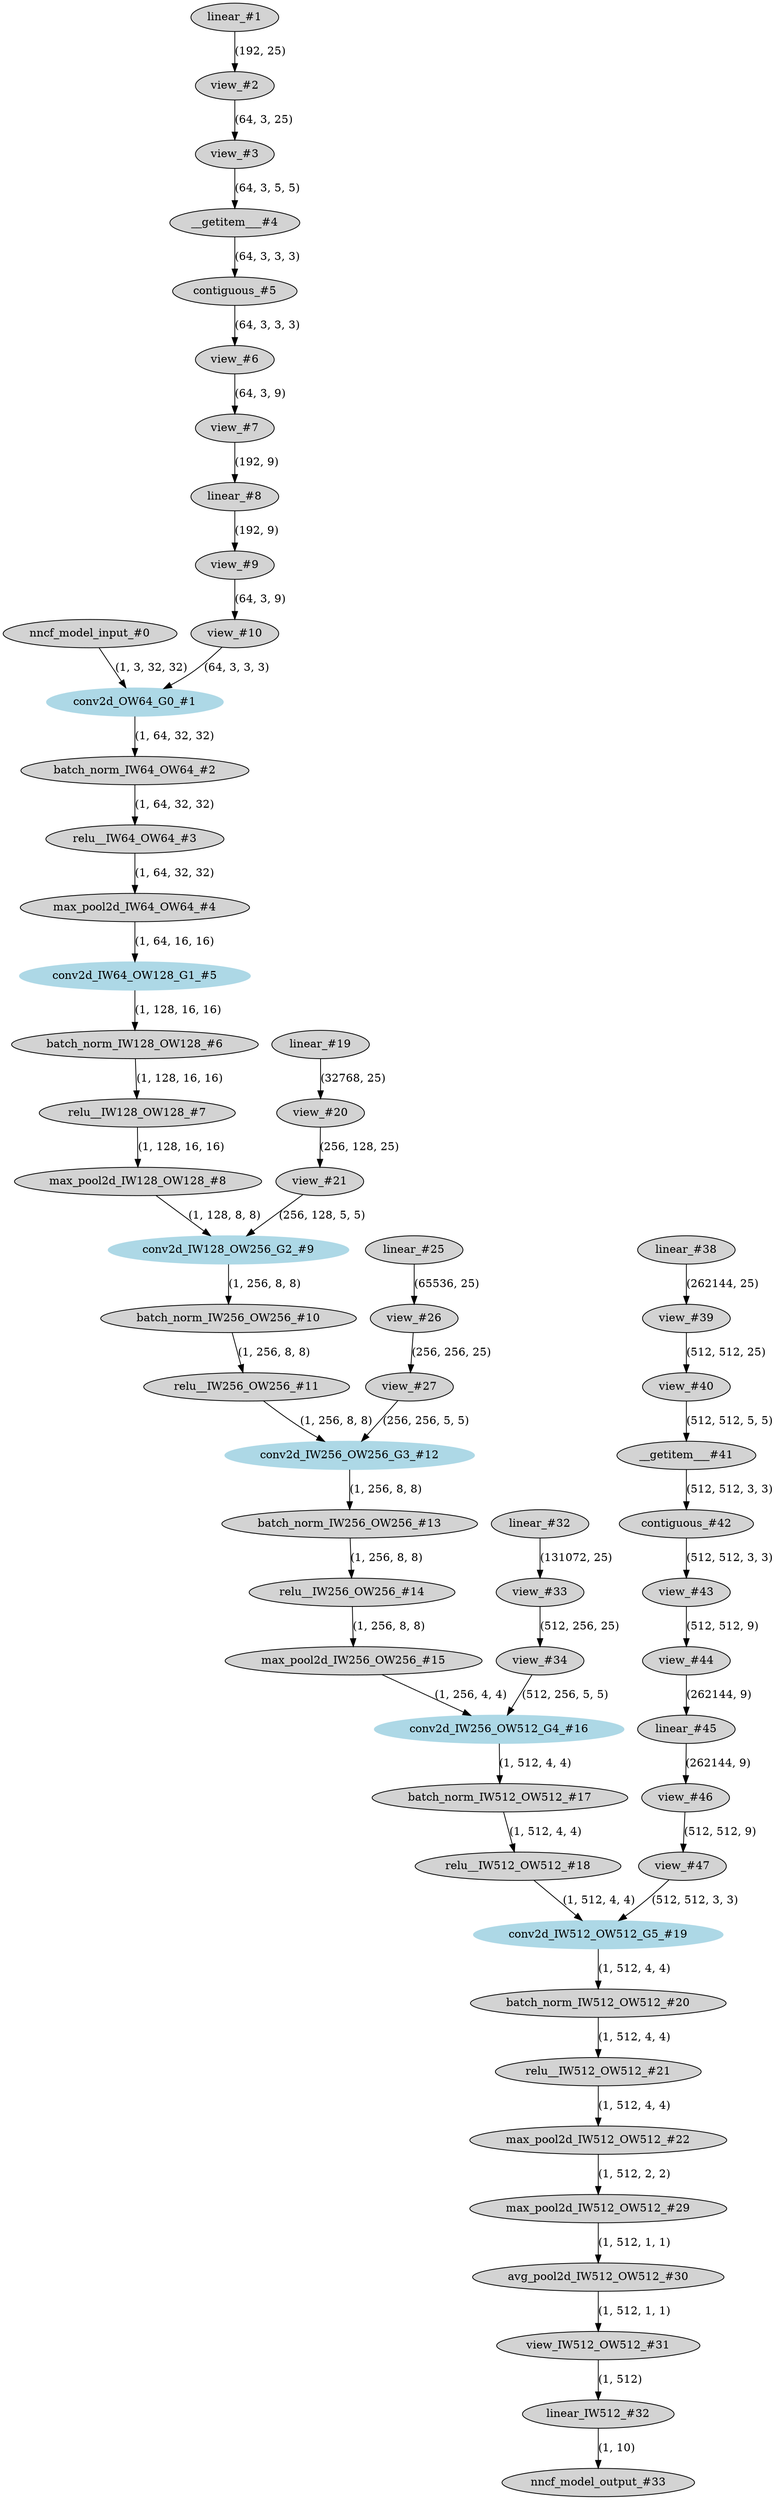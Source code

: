 strict digraph  {
"0 /nncf_model_input_0" [id=0, label="nncf_model_input_#0", style=filled, type=nncf_model_input];
"1 VGG11_K7/Sequential[features]/NNCFConv2d[0]/ModuleDict[pre_ops]/UpdateWeight[3]/ElasticKernelConv2DOp[op]/linear_0" [id=1, label="linear_#1", style=filled, type=linear];
"2 VGG11_K7/Sequential[features]/NNCFConv2d[0]/ModuleDict[pre_ops]/UpdateWeight[3]/ElasticKernelConv2DOp[op]/view_0" [id=2, label="view_#2", style=filled, type=view];
"3 VGG11_K7/Sequential[features]/NNCFConv2d[0]/ModuleDict[pre_ops]/UpdateWeight[3]/ElasticKernelConv2DOp[op]/view_1" [id=3, label="view_#3", style=filled, type=view];
"4 VGG11_K7/Sequential[features]/NNCFConv2d[0]/ModuleDict[pre_ops]/UpdateWeight[3]/ElasticKernelConv2DOp[op]/__getitem___0" [id=4, label="__getitem___#4", style=filled, type=__getitem__];
"5 VGG11_K7/Sequential[features]/NNCFConv2d[0]/ModuleDict[pre_ops]/UpdateWeight[3]/ElasticKernelConv2DOp[op]/contiguous_0" [id=5, label="contiguous_#5", style=filled, type=contiguous];
"6 VGG11_K7/Sequential[features]/NNCFConv2d[0]/ModuleDict[pre_ops]/UpdateWeight[3]/ElasticKernelConv2DOp[op]/view_2" [id=6, label="view_#6", style=filled, type=view];
"7 VGG11_K7/Sequential[features]/NNCFConv2d[0]/ModuleDict[pre_ops]/UpdateWeight[3]/ElasticKernelConv2DOp[op]/view_3" [id=7, label="view_#7", style=filled, type=view];
"8 VGG11_K7/Sequential[features]/NNCFConv2d[0]/ModuleDict[pre_ops]/UpdateWeight[3]/ElasticKernelConv2DOp[op]/linear_1" [id=8, label="linear_#8", style=filled, type=linear];
"9 VGG11_K7/Sequential[features]/NNCFConv2d[0]/ModuleDict[pre_ops]/UpdateWeight[3]/ElasticKernelConv2DOp[op]/view_4" [id=9, label="view_#9", style=filled, type=view];
"10 VGG11_K7/Sequential[features]/NNCFConv2d[0]/ModuleDict[pre_ops]/UpdateWeight[3]/ElasticKernelConv2DOp[op]/view_5" [id=10, label="view_#10", style=filled, type=view];
"11 VGG11_K7/Sequential[features]/NNCFConv2d[0]/conv2d_0" [color=lightblue, id=11, label="conv2d_OW64_G0_#1", style=filled, type=conv2d];
"12 VGG11_K7/Sequential[features]/NNCFBatchNorm2d[1]/batch_norm_0" [id=12, label="batch_norm_IW64_OW64_#2", style=filled, type=batch_norm];
"13 VGG11_K7/Sequential[features]/ReLU[2]/relu__0" [id=13, label="relu__IW64_OW64_#3", style=filled, type=relu_];
"14 VGG11_K7/Sequential[features]/MaxPool2d[3]/max_pool2d_0" [id=14, label="max_pool2d_IW64_OW64_#4", style=filled, type=max_pool2d];
"15 VGG11_K7/Sequential[features]/NNCFConv2d[4]/conv2d_0" [color=lightblue, id=15, label="conv2d_IW64_OW128_G1_#5", style=filled, type=conv2d];
"16 VGG11_K7/Sequential[features]/NNCFBatchNorm2d[5]/batch_norm_0" [id=16, label="batch_norm_IW128_OW128_#6", style=filled, type=batch_norm];
"17 VGG11_K7/Sequential[features]/ReLU[6]/relu__0" [id=17, label="relu__IW128_OW128_#7", style=filled, type=relu_];
"18 VGG11_K7/Sequential[features]/MaxPool2d[7]/max_pool2d_0" [id=18, label="max_pool2d_IW128_OW128_#8", style=filled, type=max_pool2d];
"19 VGG11_K7/Sequential[features]/NNCFConv2d[8]/ModuleDict[pre_ops]/UpdateWeight[3]/ElasticKernelConv2DOp[op]/linear_0" [id=19, label="linear_#19", style=filled, type=linear];
"20 VGG11_K7/Sequential[features]/NNCFConv2d[8]/ModuleDict[pre_ops]/UpdateWeight[3]/ElasticKernelConv2DOp[op]/view_0" [id=20, label="view_#20", style=filled, type=view];
"21 VGG11_K7/Sequential[features]/NNCFConv2d[8]/ModuleDict[pre_ops]/UpdateWeight[3]/ElasticKernelConv2DOp[op]/view_1" [id=21, label="view_#21", style=filled, type=view];
"22 VGG11_K7/Sequential[features]/NNCFConv2d[8]/conv2d_0" [color=lightblue, id=22, label="conv2d_IW128_OW256_G2_#9", style=filled, type=conv2d];
"23 VGG11_K7/Sequential[features]/NNCFBatchNorm2d[9]/batch_norm_0" [id=23, label="batch_norm_IW256_OW256_#10", style=filled, type=batch_norm];
"24 VGG11_K7/Sequential[features]/ReLU[10]/relu__0" [id=24, label="relu__IW256_OW256_#11", style=filled, type=relu_];
"25 VGG11_K7/Sequential[features]/NNCFConv2d[11]/ModuleDict[pre_ops]/UpdateWeight[3]/ElasticKernelConv2DOp[op]/linear_0" [id=25, label="linear_#25", style=filled, type=linear];
"26 VGG11_K7/Sequential[features]/NNCFConv2d[11]/ModuleDict[pre_ops]/UpdateWeight[3]/ElasticKernelConv2DOp[op]/view_0" [id=26, label="view_#26", style=filled, type=view];
"27 VGG11_K7/Sequential[features]/NNCFConv2d[11]/ModuleDict[pre_ops]/UpdateWeight[3]/ElasticKernelConv2DOp[op]/view_1" [id=27, label="view_#27", style=filled, type=view];
"28 VGG11_K7/Sequential[features]/NNCFConv2d[11]/conv2d_0" [color=lightblue, id=28, label="conv2d_IW256_OW256_G3_#12", style=filled, type=conv2d];
"29 VGG11_K7/Sequential[features]/NNCFBatchNorm2d[12]/batch_norm_0" [id=29, label="batch_norm_IW256_OW256_#13", style=filled, type=batch_norm];
"30 VGG11_K7/Sequential[features]/ReLU[13]/relu__0" [id=30, label="relu__IW256_OW256_#14", style=filled, type=relu_];
"31 VGG11_K7/Sequential[features]/MaxPool2d[14]/max_pool2d_0" [id=31, label="max_pool2d_IW256_OW256_#15", style=filled, type=max_pool2d];
"32 VGG11_K7/Sequential[features]/NNCFConv2d[15]/ModuleDict[pre_ops]/UpdateWeight[3]/ElasticKernelConv2DOp[op]/linear_0" [id=32, label="linear_#32", style=filled, type=linear];
"33 VGG11_K7/Sequential[features]/NNCFConv2d[15]/ModuleDict[pre_ops]/UpdateWeight[3]/ElasticKernelConv2DOp[op]/view_0" [id=33, label="view_#33", style=filled, type=view];
"34 VGG11_K7/Sequential[features]/NNCFConv2d[15]/ModuleDict[pre_ops]/UpdateWeight[3]/ElasticKernelConv2DOp[op]/view_1" [id=34, label="view_#34", style=filled, type=view];
"35 VGG11_K7/Sequential[features]/NNCFConv2d[15]/conv2d_0" [color=lightblue, id=35, label="conv2d_IW256_OW512_G4_#16", style=filled, type=conv2d];
"36 VGG11_K7/Sequential[features]/NNCFBatchNorm2d[16]/batch_norm_0" [id=36, label="batch_norm_IW512_OW512_#17", style=filled, type=batch_norm];
"37 VGG11_K7/Sequential[features]/ReLU[17]/relu__0" [id=37, label="relu__IW512_OW512_#18", style=filled, type=relu_];
"38 VGG11_K7/Sequential[features]/NNCFConv2d[18]/ModuleDict[pre_ops]/UpdateWeight[3]/ElasticKernelConv2DOp[op]/linear_0" [id=38, label="linear_#38", style=filled, type=linear];
"39 VGG11_K7/Sequential[features]/NNCFConv2d[18]/ModuleDict[pre_ops]/UpdateWeight[3]/ElasticKernelConv2DOp[op]/view_0" [id=39, label="view_#39", style=filled, type=view];
"40 VGG11_K7/Sequential[features]/NNCFConv2d[18]/ModuleDict[pre_ops]/UpdateWeight[3]/ElasticKernelConv2DOp[op]/view_1" [id=40, label="view_#40", style=filled, type=view];
"41 VGG11_K7/Sequential[features]/NNCFConv2d[18]/ModuleDict[pre_ops]/UpdateWeight[3]/ElasticKernelConv2DOp[op]/__getitem___0" [id=41, label="__getitem___#41", style=filled, type=__getitem__];
"42 VGG11_K7/Sequential[features]/NNCFConv2d[18]/ModuleDict[pre_ops]/UpdateWeight[3]/ElasticKernelConv2DOp[op]/contiguous_0" [id=42, label="contiguous_#42", style=filled, type=contiguous];
"43 VGG11_K7/Sequential[features]/NNCFConv2d[18]/ModuleDict[pre_ops]/UpdateWeight[3]/ElasticKernelConv2DOp[op]/view_2" [id=43, label="view_#43", style=filled, type=view];
"44 VGG11_K7/Sequential[features]/NNCFConv2d[18]/ModuleDict[pre_ops]/UpdateWeight[3]/ElasticKernelConv2DOp[op]/view_3" [id=44, label="view_#44", style=filled, type=view];
"45 VGG11_K7/Sequential[features]/NNCFConv2d[18]/ModuleDict[pre_ops]/UpdateWeight[3]/ElasticKernelConv2DOp[op]/linear_1" [id=45, label="linear_#45", style=filled, type=linear];
"46 VGG11_K7/Sequential[features]/NNCFConv2d[18]/ModuleDict[pre_ops]/UpdateWeight[3]/ElasticKernelConv2DOp[op]/view_4" [id=46, label="view_#46", style=filled, type=view];
"47 VGG11_K7/Sequential[features]/NNCFConv2d[18]/ModuleDict[pre_ops]/UpdateWeight[3]/ElasticKernelConv2DOp[op]/view_5" [id=47, label="view_#47", style=filled, type=view];
"48 VGG11_K7/Sequential[features]/NNCFConv2d[18]/conv2d_0" [color=lightblue, id=48, label="conv2d_IW512_OW512_G5_#19", style=filled, type=conv2d];
"49 VGG11_K7/Sequential[features]/NNCFBatchNorm2d[19]/batch_norm_0" [id=49, label="batch_norm_IW512_OW512_#20", style=filled, type=batch_norm];
"50 VGG11_K7/Sequential[features]/ReLU[20]/relu__0" [id=50, label="relu__IW512_OW512_#21", style=filled, type=relu_];
"51 VGG11_K7/Sequential[features]/MaxPool2d[21]/max_pool2d_0" [id=51, label="max_pool2d_IW512_OW512_#22", style=filled, type=max_pool2d];
"52 VGG11_K7/Sequential[features]/MaxPool2d[28]/max_pool2d_0" [id=52, label="max_pool2d_IW512_OW512_#29", style=filled, type=max_pool2d];
"53 VGG11_K7/Sequential[features]/AvgPool2d[29]/avg_pool2d_0" [id=53, label="avg_pool2d_IW512_OW512_#30", style=filled, type=avg_pool2d];
"54 VGG11_K7/view_0" [id=54, label="view_IW512_OW512_#31", style=filled, type=view];
"55 VGG11_K7/NNCFLinear[classifier]/linear_0" [id=55, label="linear_IW512_#32", style=filled, type=linear];
"56 /nncf_model_output_0" [id=56, label="nncf_model_output_#33", style=filled, type=nncf_model_output];
"0 /nncf_model_input_0" -> "11 VGG11_K7/Sequential[features]/NNCFConv2d[0]/conv2d_0"  [label="(1, 3, 32, 32)", style=solid];
"1 VGG11_K7/Sequential[features]/NNCFConv2d[0]/ModuleDict[pre_ops]/UpdateWeight[3]/ElasticKernelConv2DOp[op]/linear_0" -> "2 VGG11_K7/Sequential[features]/NNCFConv2d[0]/ModuleDict[pre_ops]/UpdateWeight[3]/ElasticKernelConv2DOp[op]/view_0"  [label="(192, 25)", style=solid];
"2 VGG11_K7/Sequential[features]/NNCFConv2d[0]/ModuleDict[pre_ops]/UpdateWeight[3]/ElasticKernelConv2DOp[op]/view_0" -> "3 VGG11_K7/Sequential[features]/NNCFConv2d[0]/ModuleDict[pre_ops]/UpdateWeight[3]/ElasticKernelConv2DOp[op]/view_1"  [label="(64, 3, 25)", style=solid];
"3 VGG11_K7/Sequential[features]/NNCFConv2d[0]/ModuleDict[pre_ops]/UpdateWeight[3]/ElasticKernelConv2DOp[op]/view_1" -> "4 VGG11_K7/Sequential[features]/NNCFConv2d[0]/ModuleDict[pre_ops]/UpdateWeight[3]/ElasticKernelConv2DOp[op]/__getitem___0"  [label="(64, 3, 5, 5)", style=solid];
"4 VGG11_K7/Sequential[features]/NNCFConv2d[0]/ModuleDict[pre_ops]/UpdateWeight[3]/ElasticKernelConv2DOp[op]/__getitem___0" -> "5 VGG11_K7/Sequential[features]/NNCFConv2d[0]/ModuleDict[pre_ops]/UpdateWeight[3]/ElasticKernelConv2DOp[op]/contiguous_0"  [label="(64, 3, 3, 3)", style=solid];
"5 VGG11_K7/Sequential[features]/NNCFConv2d[0]/ModuleDict[pre_ops]/UpdateWeight[3]/ElasticKernelConv2DOp[op]/contiguous_0" -> "6 VGG11_K7/Sequential[features]/NNCFConv2d[0]/ModuleDict[pre_ops]/UpdateWeight[3]/ElasticKernelConv2DOp[op]/view_2"  [label="(64, 3, 3, 3)", style=solid];
"6 VGG11_K7/Sequential[features]/NNCFConv2d[0]/ModuleDict[pre_ops]/UpdateWeight[3]/ElasticKernelConv2DOp[op]/view_2" -> "7 VGG11_K7/Sequential[features]/NNCFConv2d[0]/ModuleDict[pre_ops]/UpdateWeight[3]/ElasticKernelConv2DOp[op]/view_3"  [label="(64, 3, 9)", style=solid];
"7 VGG11_K7/Sequential[features]/NNCFConv2d[0]/ModuleDict[pre_ops]/UpdateWeight[3]/ElasticKernelConv2DOp[op]/view_3" -> "8 VGG11_K7/Sequential[features]/NNCFConv2d[0]/ModuleDict[pre_ops]/UpdateWeight[3]/ElasticKernelConv2DOp[op]/linear_1"  [label="(192, 9)", style=solid];
"8 VGG11_K7/Sequential[features]/NNCFConv2d[0]/ModuleDict[pre_ops]/UpdateWeight[3]/ElasticKernelConv2DOp[op]/linear_1" -> "9 VGG11_K7/Sequential[features]/NNCFConv2d[0]/ModuleDict[pre_ops]/UpdateWeight[3]/ElasticKernelConv2DOp[op]/view_4"  [label="(192, 9)", style=solid];
"9 VGG11_K7/Sequential[features]/NNCFConv2d[0]/ModuleDict[pre_ops]/UpdateWeight[3]/ElasticKernelConv2DOp[op]/view_4" -> "10 VGG11_K7/Sequential[features]/NNCFConv2d[0]/ModuleDict[pre_ops]/UpdateWeight[3]/ElasticKernelConv2DOp[op]/view_5"  [label="(64, 3, 9)", style=solid];
"10 VGG11_K7/Sequential[features]/NNCFConv2d[0]/ModuleDict[pre_ops]/UpdateWeight[3]/ElasticKernelConv2DOp[op]/view_5" -> "11 VGG11_K7/Sequential[features]/NNCFConv2d[0]/conv2d_0"  [label="(64, 3, 3, 3)", style=solid];
"11 VGG11_K7/Sequential[features]/NNCFConv2d[0]/conv2d_0" -> "12 VGG11_K7/Sequential[features]/NNCFBatchNorm2d[1]/batch_norm_0"  [label="(1, 64, 32, 32)", style=solid];
"12 VGG11_K7/Sequential[features]/NNCFBatchNorm2d[1]/batch_norm_0" -> "13 VGG11_K7/Sequential[features]/ReLU[2]/relu__0"  [label="(1, 64, 32, 32)", style=solid];
"13 VGG11_K7/Sequential[features]/ReLU[2]/relu__0" -> "14 VGG11_K7/Sequential[features]/MaxPool2d[3]/max_pool2d_0"  [label="(1, 64, 32, 32)", style=solid];
"14 VGG11_K7/Sequential[features]/MaxPool2d[3]/max_pool2d_0" -> "15 VGG11_K7/Sequential[features]/NNCFConv2d[4]/conv2d_0"  [label="(1, 64, 16, 16)", style=solid];
"15 VGG11_K7/Sequential[features]/NNCFConv2d[4]/conv2d_0" -> "16 VGG11_K7/Sequential[features]/NNCFBatchNorm2d[5]/batch_norm_0"  [label="(1, 128, 16, 16)", style=solid];
"16 VGG11_K7/Sequential[features]/NNCFBatchNorm2d[5]/batch_norm_0" -> "17 VGG11_K7/Sequential[features]/ReLU[6]/relu__0"  [label="(1, 128, 16, 16)", style=solid];
"17 VGG11_K7/Sequential[features]/ReLU[6]/relu__0" -> "18 VGG11_K7/Sequential[features]/MaxPool2d[7]/max_pool2d_0"  [label="(1, 128, 16, 16)", style=solid];
"18 VGG11_K7/Sequential[features]/MaxPool2d[7]/max_pool2d_0" -> "22 VGG11_K7/Sequential[features]/NNCFConv2d[8]/conv2d_0"  [label="(1, 128, 8, 8)", style=solid];
"19 VGG11_K7/Sequential[features]/NNCFConv2d[8]/ModuleDict[pre_ops]/UpdateWeight[3]/ElasticKernelConv2DOp[op]/linear_0" -> "20 VGG11_K7/Sequential[features]/NNCFConv2d[8]/ModuleDict[pre_ops]/UpdateWeight[3]/ElasticKernelConv2DOp[op]/view_0"  [label="(32768, 25)", style=solid];
"20 VGG11_K7/Sequential[features]/NNCFConv2d[8]/ModuleDict[pre_ops]/UpdateWeight[3]/ElasticKernelConv2DOp[op]/view_0" -> "21 VGG11_K7/Sequential[features]/NNCFConv2d[8]/ModuleDict[pre_ops]/UpdateWeight[3]/ElasticKernelConv2DOp[op]/view_1"  [label="(256, 128, 25)", style=solid];
"21 VGG11_K7/Sequential[features]/NNCFConv2d[8]/ModuleDict[pre_ops]/UpdateWeight[3]/ElasticKernelConv2DOp[op]/view_1" -> "22 VGG11_K7/Sequential[features]/NNCFConv2d[8]/conv2d_0"  [label="(256, 128, 5, 5)", style=solid];
"22 VGG11_K7/Sequential[features]/NNCFConv2d[8]/conv2d_0" -> "23 VGG11_K7/Sequential[features]/NNCFBatchNorm2d[9]/batch_norm_0"  [label="(1, 256, 8, 8)", style=solid];
"23 VGG11_K7/Sequential[features]/NNCFBatchNorm2d[9]/batch_norm_0" -> "24 VGG11_K7/Sequential[features]/ReLU[10]/relu__0"  [label="(1, 256, 8, 8)", style=solid];
"24 VGG11_K7/Sequential[features]/ReLU[10]/relu__0" -> "28 VGG11_K7/Sequential[features]/NNCFConv2d[11]/conv2d_0"  [label="(1, 256, 8, 8)", style=solid];
"25 VGG11_K7/Sequential[features]/NNCFConv2d[11]/ModuleDict[pre_ops]/UpdateWeight[3]/ElasticKernelConv2DOp[op]/linear_0" -> "26 VGG11_K7/Sequential[features]/NNCFConv2d[11]/ModuleDict[pre_ops]/UpdateWeight[3]/ElasticKernelConv2DOp[op]/view_0"  [label="(65536, 25)", style=solid];
"26 VGG11_K7/Sequential[features]/NNCFConv2d[11]/ModuleDict[pre_ops]/UpdateWeight[3]/ElasticKernelConv2DOp[op]/view_0" -> "27 VGG11_K7/Sequential[features]/NNCFConv2d[11]/ModuleDict[pre_ops]/UpdateWeight[3]/ElasticKernelConv2DOp[op]/view_1"  [label="(256, 256, 25)", style=solid];
"27 VGG11_K7/Sequential[features]/NNCFConv2d[11]/ModuleDict[pre_ops]/UpdateWeight[3]/ElasticKernelConv2DOp[op]/view_1" -> "28 VGG11_K7/Sequential[features]/NNCFConv2d[11]/conv2d_0"  [label="(256, 256, 5, 5)", style=solid];
"28 VGG11_K7/Sequential[features]/NNCFConv2d[11]/conv2d_0" -> "29 VGG11_K7/Sequential[features]/NNCFBatchNorm2d[12]/batch_norm_0"  [label="(1, 256, 8, 8)", style=solid];
"29 VGG11_K7/Sequential[features]/NNCFBatchNorm2d[12]/batch_norm_0" -> "30 VGG11_K7/Sequential[features]/ReLU[13]/relu__0"  [label="(1, 256, 8, 8)", style=solid];
"30 VGG11_K7/Sequential[features]/ReLU[13]/relu__0" -> "31 VGG11_K7/Sequential[features]/MaxPool2d[14]/max_pool2d_0"  [label="(1, 256, 8, 8)", style=solid];
"31 VGG11_K7/Sequential[features]/MaxPool2d[14]/max_pool2d_0" -> "35 VGG11_K7/Sequential[features]/NNCFConv2d[15]/conv2d_0"  [label="(1, 256, 4, 4)", style=solid];
"32 VGG11_K7/Sequential[features]/NNCFConv2d[15]/ModuleDict[pre_ops]/UpdateWeight[3]/ElasticKernelConv2DOp[op]/linear_0" -> "33 VGG11_K7/Sequential[features]/NNCFConv2d[15]/ModuleDict[pre_ops]/UpdateWeight[3]/ElasticKernelConv2DOp[op]/view_0"  [label="(131072, 25)", style=solid];
"33 VGG11_K7/Sequential[features]/NNCFConv2d[15]/ModuleDict[pre_ops]/UpdateWeight[3]/ElasticKernelConv2DOp[op]/view_0" -> "34 VGG11_K7/Sequential[features]/NNCFConv2d[15]/ModuleDict[pre_ops]/UpdateWeight[3]/ElasticKernelConv2DOp[op]/view_1"  [label="(512, 256, 25)", style=solid];
"34 VGG11_K7/Sequential[features]/NNCFConv2d[15]/ModuleDict[pre_ops]/UpdateWeight[3]/ElasticKernelConv2DOp[op]/view_1" -> "35 VGG11_K7/Sequential[features]/NNCFConv2d[15]/conv2d_0"  [label="(512, 256, 5, 5)", style=solid];
"35 VGG11_K7/Sequential[features]/NNCFConv2d[15]/conv2d_0" -> "36 VGG11_K7/Sequential[features]/NNCFBatchNorm2d[16]/batch_norm_0"  [label="(1, 512, 4, 4)", style=solid];
"36 VGG11_K7/Sequential[features]/NNCFBatchNorm2d[16]/batch_norm_0" -> "37 VGG11_K7/Sequential[features]/ReLU[17]/relu__0"  [label="(1, 512, 4, 4)", style=solid];
"37 VGG11_K7/Sequential[features]/ReLU[17]/relu__0" -> "48 VGG11_K7/Sequential[features]/NNCFConv2d[18]/conv2d_0"  [label="(1, 512, 4, 4)", style=solid];
"38 VGG11_K7/Sequential[features]/NNCFConv2d[18]/ModuleDict[pre_ops]/UpdateWeight[3]/ElasticKernelConv2DOp[op]/linear_0" -> "39 VGG11_K7/Sequential[features]/NNCFConv2d[18]/ModuleDict[pre_ops]/UpdateWeight[3]/ElasticKernelConv2DOp[op]/view_0"  [label="(262144, 25)", style=solid];
"39 VGG11_K7/Sequential[features]/NNCFConv2d[18]/ModuleDict[pre_ops]/UpdateWeight[3]/ElasticKernelConv2DOp[op]/view_0" -> "40 VGG11_K7/Sequential[features]/NNCFConv2d[18]/ModuleDict[pre_ops]/UpdateWeight[3]/ElasticKernelConv2DOp[op]/view_1"  [label="(512, 512, 25)", style=solid];
"40 VGG11_K7/Sequential[features]/NNCFConv2d[18]/ModuleDict[pre_ops]/UpdateWeight[3]/ElasticKernelConv2DOp[op]/view_1" -> "41 VGG11_K7/Sequential[features]/NNCFConv2d[18]/ModuleDict[pre_ops]/UpdateWeight[3]/ElasticKernelConv2DOp[op]/__getitem___0"  [label="(512, 512, 5, 5)", style=solid];
"41 VGG11_K7/Sequential[features]/NNCFConv2d[18]/ModuleDict[pre_ops]/UpdateWeight[3]/ElasticKernelConv2DOp[op]/__getitem___0" -> "42 VGG11_K7/Sequential[features]/NNCFConv2d[18]/ModuleDict[pre_ops]/UpdateWeight[3]/ElasticKernelConv2DOp[op]/contiguous_0"  [label="(512, 512, 3, 3)", style=solid];
"42 VGG11_K7/Sequential[features]/NNCFConv2d[18]/ModuleDict[pre_ops]/UpdateWeight[3]/ElasticKernelConv2DOp[op]/contiguous_0" -> "43 VGG11_K7/Sequential[features]/NNCFConv2d[18]/ModuleDict[pre_ops]/UpdateWeight[3]/ElasticKernelConv2DOp[op]/view_2"  [label="(512, 512, 3, 3)", style=solid];
"43 VGG11_K7/Sequential[features]/NNCFConv2d[18]/ModuleDict[pre_ops]/UpdateWeight[3]/ElasticKernelConv2DOp[op]/view_2" -> "44 VGG11_K7/Sequential[features]/NNCFConv2d[18]/ModuleDict[pre_ops]/UpdateWeight[3]/ElasticKernelConv2DOp[op]/view_3"  [label="(512, 512, 9)", style=solid];
"44 VGG11_K7/Sequential[features]/NNCFConv2d[18]/ModuleDict[pre_ops]/UpdateWeight[3]/ElasticKernelConv2DOp[op]/view_3" -> "45 VGG11_K7/Sequential[features]/NNCFConv2d[18]/ModuleDict[pre_ops]/UpdateWeight[3]/ElasticKernelConv2DOp[op]/linear_1"  [label="(262144, 9)", style=solid];
"45 VGG11_K7/Sequential[features]/NNCFConv2d[18]/ModuleDict[pre_ops]/UpdateWeight[3]/ElasticKernelConv2DOp[op]/linear_1" -> "46 VGG11_K7/Sequential[features]/NNCFConv2d[18]/ModuleDict[pre_ops]/UpdateWeight[3]/ElasticKernelConv2DOp[op]/view_4"  [label="(262144, 9)", style=solid];
"46 VGG11_K7/Sequential[features]/NNCFConv2d[18]/ModuleDict[pre_ops]/UpdateWeight[3]/ElasticKernelConv2DOp[op]/view_4" -> "47 VGG11_K7/Sequential[features]/NNCFConv2d[18]/ModuleDict[pre_ops]/UpdateWeight[3]/ElasticKernelConv2DOp[op]/view_5"  [label="(512, 512, 9)", style=solid];
"47 VGG11_K7/Sequential[features]/NNCFConv2d[18]/ModuleDict[pre_ops]/UpdateWeight[3]/ElasticKernelConv2DOp[op]/view_5" -> "48 VGG11_K7/Sequential[features]/NNCFConv2d[18]/conv2d_0"  [label="(512, 512, 3, 3)", style=solid];
"48 VGG11_K7/Sequential[features]/NNCFConv2d[18]/conv2d_0" -> "49 VGG11_K7/Sequential[features]/NNCFBatchNorm2d[19]/batch_norm_0"  [label="(1, 512, 4, 4)", style=solid];
"49 VGG11_K7/Sequential[features]/NNCFBatchNorm2d[19]/batch_norm_0" -> "50 VGG11_K7/Sequential[features]/ReLU[20]/relu__0"  [label="(1, 512, 4, 4)", style=solid];
"50 VGG11_K7/Sequential[features]/ReLU[20]/relu__0" -> "51 VGG11_K7/Sequential[features]/MaxPool2d[21]/max_pool2d_0"  [label="(1, 512, 4, 4)", style=solid];
"51 VGG11_K7/Sequential[features]/MaxPool2d[21]/max_pool2d_0" -> "52 VGG11_K7/Sequential[features]/MaxPool2d[28]/max_pool2d_0"  [label="(1, 512, 2, 2)", style=solid];
"52 VGG11_K7/Sequential[features]/MaxPool2d[28]/max_pool2d_0" -> "53 VGG11_K7/Sequential[features]/AvgPool2d[29]/avg_pool2d_0"  [label="(1, 512, 1, 1)", style=solid];
"53 VGG11_K7/Sequential[features]/AvgPool2d[29]/avg_pool2d_0" -> "54 VGG11_K7/view_0"  [label="(1, 512, 1, 1)", style=solid];
"54 VGG11_K7/view_0" -> "55 VGG11_K7/NNCFLinear[classifier]/linear_0"  [label="(1, 512)", style=solid];
"55 VGG11_K7/NNCFLinear[classifier]/linear_0" -> "56 /nncf_model_output_0"  [label="(1, 10)", style=solid];
}
